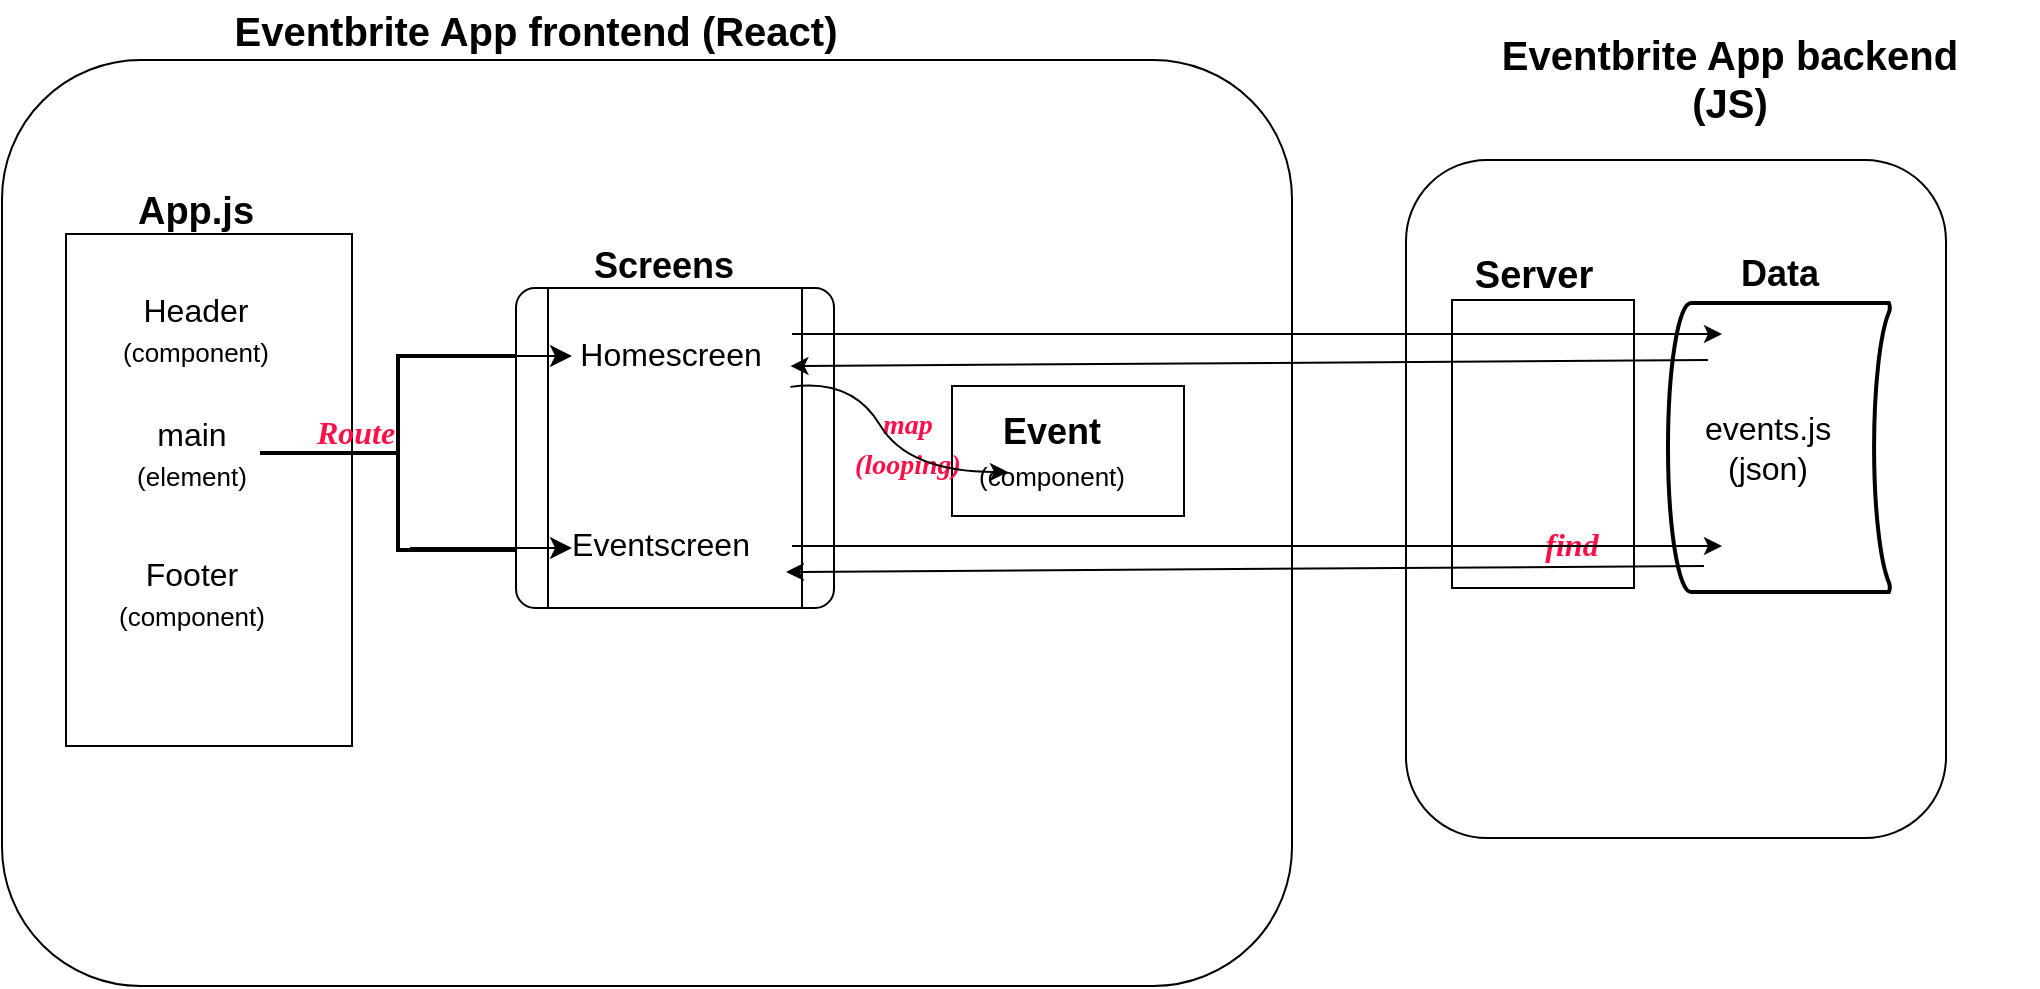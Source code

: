 <mxfile version="22.1.21" type="github">
  <diagram name="Page-1" id="IU5FmQ-pfsMITSKq4W6t">
    <mxGraphModel dx="1450" dy="1334" grid="0" gridSize="10" guides="1" tooltips="1" connect="1" arrows="1" fold="1" page="0" pageScale="1" pageWidth="1169" pageHeight="826" math="0" shadow="0">
      <root>
        <mxCell id="0" />
        <mxCell id="1" parent="0" />
        <mxCell id="ONvkj1hqjfahdjGv-CNz-2" value="" style="rounded=1;whiteSpace=wrap;html=1;fontSize=16;labelBackgroundColor=none;" parent="1" vertex="1">
          <mxGeometry x="-297" y="-439" width="645" height="463" as="geometry" />
        </mxCell>
        <mxCell id="ONvkj1hqjfahdjGv-CNz-40" value="" style="group" parent="1" vertex="1" connectable="0">
          <mxGeometry x="492" y="-361" width="183" height="382" as="geometry" />
        </mxCell>
        <mxCell id="rFSQ5Me2O_QpsrSH47hN-9" value="" style="rounded=1;whiteSpace=wrap;html=1;fontSize=16;labelBackgroundColor=none;" vertex="1" parent="ONvkj1hqjfahdjGv-CNz-40">
          <mxGeometry x="-87" y="-28" width="270" height="339" as="geometry" />
        </mxCell>
        <mxCell id="rFSQ5Me2O_QpsrSH47hN-11" value="" style="group" vertex="1" connectable="0" parent="ONvkj1hqjfahdjGv-CNz-40">
          <mxGeometry x="44" y="12" width="111" height="176" as="geometry" />
        </mxCell>
        <mxCell id="ONvkj1hqjfahdjGv-CNz-23" value="" style="strokeWidth=2;html=1;shape=mxgraph.flowchart.stored_data;whiteSpace=wrap;fontSize=16;labelBackgroundColor=none;" parent="rFSQ5Me2O_QpsrSH47hN-11" vertex="1">
          <mxGeometry y="31.47" width="111" height="144.53" as="geometry" />
        </mxCell>
        <mxCell id="ONvkj1hqjfahdjGv-CNz-24" value="events.js (json)" style="text;strokeColor=none;fillColor=none;html=1;align=center;verticalAlign=middle;whiteSpace=wrap;rounded=0;fontSize=16;labelBackgroundColor=none;" parent="rFSQ5Me2O_QpsrSH47hN-11" vertex="1">
          <mxGeometry x="20" y="86.252" width="60" height="34.967" as="geometry" />
        </mxCell>
        <mxCell id="ONvkj1hqjfahdjGv-CNz-26" value="&lt;b&gt;&lt;font style=&quot;font-size: 18px;&quot;&gt;Data&lt;/font&gt;&lt;/b&gt;" style="text;strokeColor=none;fillColor=none;html=1;align=center;verticalAlign=middle;whiteSpace=wrap;rounded=0;fontSize=16;labelBackgroundColor=none;" parent="rFSQ5Me2O_QpsrSH47hN-11" vertex="1">
          <mxGeometry x="25.5" width="60" height="34.967" as="geometry" />
        </mxCell>
        <mxCell id="rFSQ5Me2O_QpsrSH47hN-12" value="" style="group" vertex="1" connectable="0" parent="ONvkj1hqjfahdjGv-CNz-40">
          <mxGeometry x="-64" y="42" width="158" height="144" as="geometry" />
        </mxCell>
        <mxCell id="rFSQ5Me2O_QpsrSH47hN-13" value="" style="rounded=0;whiteSpace=wrap;html=1;fontSize=16;labelBackgroundColor=none;" vertex="1" parent="rFSQ5Me2O_QpsrSH47hN-12">
          <mxGeometry width="91" height="144" as="geometry" />
        </mxCell>
        <mxCell id="ONvkj1hqjfahdjGv-CNz-31" value="&lt;font color=&quot;#ff0f47&quot; face=&quot;Lucida Console&quot;&gt;&lt;i&gt;&lt;b&gt;find&lt;br&gt;&lt;/b&gt;&lt;/i&gt;&lt;/font&gt;" style="text;strokeColor=none;fillColor=none;html=1;align=center;verticalAlign=middle;whiteSpace=wrap;rounded=0;fontSize=16;" parent="rFSQ5Me2O_QpsrSH47hN-12" vertex="1">
          <mxGeometry x="-38" y="106.75" width="196" height="30.5" as="geometry" />
        </mxCell>
        <mxCell id="rFSQ5Me2O_QpsrSH47hN-16" value="&lt;span style=&quot;font-size: 19px;&quot;&gt;&lt;b&gt;Server&lt;/b&gt;&lt;/span&gt;" style="text;strokeColor=none;fillColor=none;html=1;align=center;verticalAlign=middle;whiteSpace=wrap;rounded=0;fontSize=16;labelBackgroundColor=none;" vertex="1" parent="ONvkj1hqjfahdjGv-CNz-40">
          <mxGeometry x="-53" y="15" width="60" height="30" as="geometry" />
        </mxCell>
        <mxCell id="ONvkj1hqjfahdjGv-CNz-3" value="&lt;b&gt;&lt;font style=&quot;font-size: 20px;&quot;&gt;Eventbrite App frontend (React)&lt;/font&gt;&lt;/b&gt;" style="text;strokeColor=none;fillColor=none;html=1;align=center;verticalAlign=middle;whiteSpace=wrap;rounded=0;fontSize=16;labelBackgroundColor=none;" parent="1" vertex="1">
          <mxGeometry x="-184" y="-469" width="308" height="30" as="geometry" />
        </mxCell>
        <mxCell id="ONvkj1hqjfahdjGv-CNz-9" value="" style="group;labelBackgroundColor=none;" parent="1" vertex="1" connectable="0">
          <mxGeometry x="-265" y="-378" width="537" height="282" as="geometry" />
        </mxCell>
        <mxCell id="ONvkj1hqjfahdjGv-CNz-4" value="" style="rounded=0;whiteSpace=wrap;html=1;fontSize=16;labelBackgroundColor=none;" parent="ONvkj1hqjfahdjGv-CNz-9" vertex="1">
          <mxGeometry y="26" width="143" height="256" as="geometry" />
        </mxCell>
        <mxCell id="ONvkj1hqjfahdjGv-CNz-5" value="&lt;font style=&quot;font-size: 19px;&quot;&gt;&lt;b&gt;App.js&lt;/b&gt;&lt;/font&gt;" style="text;strokeColor=none;fillColor=none;html=1;align=center;verticalAlign=middle;whiteSpace=wrap;rounded=0;fontSize=16;labelBackgroundColor=none;" parent="ONvkj1hqjfahdjGv-CNz-9" vertex="1">
          <mxGeometry x="35" width="60" height="30" as="geometry" />
        </mxCell>
        <mxCell id="ONvkj1hqjfahdjGv-CNz-6" value="Header &lt;font style=&quot;font-size: 13px;&quot;&gt;(component)&lt;/font&gt;" style="text;strokeColor=none;fillColor=none;html=1;align=center;verticalAlign=middle;whiteSpace=wrap;rounded=0;fontSize=16;labelBackgroundColor=none;" parent="ONvkj1hqjfahdjGv-CNz-9" vertex="1">
          <mxGeometry x="2" y="59" width="126" height="30" as="geometry" />
        </mxCell>
        <mxCell id="ONvkj1hqjfahdjGv-CNz-7" value="main&lt;br&gt;&lt;font style=&quot;font-size: 13px;&quot;&gt;(element)&lt;/font&gt;" style="text;strokeColor=none;fillColor=none;html=1;align=center;verticalAlign=middle;whiteSpace=wrap;rounded=0;fontSize=16;labelBackgroundColor=none;" parent="ONvkj1hqjfahdjGv-CNz-9" vertex="1">
          <mxGeometry y="121" width="126" height="30" as="geometry" />
        </mxCell>
        <mxCell id="ONvkj1hqjfahdjGv-CNz-8" value="Footer &lt;font style=&quot;font-size: 13px;&quot;&gt;(component)&lt;/font&gt;" style="text;strokeColor=none;fillColor=none;html=1;align=center;verticalAlign=middle;whiteSpace=wrap;rounded=0;fontSize=16;labelBackgroundColor=none;" parent="ONvkj1hqjfahdjGv-CNz-9" vertex="1">
          <mxGeometry x="3" y="191" width="120" height="30" as="geometry" />
        </mxCell>
        <mxCell id="ONvkj1hqjfahdjGv-CNz-10" value="" style="strokeWidth=2;html=1;shape=mxgraph.flowchart.annotation_2;align=left;labelPosition=right;pointerEvents=1;fontSize=16;labelBackgroundColor=none;" parent="ONvkj1hqjfahdjGv-CNz-9" vertex="1">
          <mxGeometry x="97" y="87" width="138" height="97" as="geometry" />
        </mxCell>
        <mxCell id="ONvkj1hqjfahdjGv-CNz-11" value="" style="verticalLabelPosition=bottom;verticalAlign=top;html=1;shape=process;whiteSpace=wrap;rounded=1;size=0.099;arcSize=6;fontSize=16;labelBackgroundColor=none;" parent="ONvkj1hqjfahdjGv-CNz-9" vertex="1">
          <mxGeometry x="225" y="53" width="159" height="160" as="geometry" />
        </mxCell>
        <mxCell id="ONvkj1hqjfahdjGv-CNz-12" value="&lt;b&gt;&lt;font style=&quot;font-size: 18px;&quot;&gt;Screens&lt;/font&gt;&lt;/b&gt;" style="text;strokeColor=none;fillColor=none;html=1;align=center;verticalAlign=middle;whiteSpace=wrap;rounded=0;fontSize=16;labelBackgroundColor=none;" parent="ONvkj1hqjfahdjGv-CNz-9" vertex="1">
          <mxGeometry x="269" y="27" width="60" height="30" as="geometry" />
        </mxCell>
        <mxCell id="ONvkj1hqjfahdjGv-CNz-15" value="Homescreen" style="text;strokeColor=none;fillColor=none;html=1;align=center;verticalAlign=middle;whiteSpace=wrap;rounded=0;fontSize=16;labelBackgroundColor=none;" parent="ONvkj1hqjfahdjGv-CNz-9" vertex="1">
          <mxGeometry x="274" y="71" width="57" height="30" as="geometry" />
        </mxCell>
        <mxCell id="ONvkj1hqjfahdjGv-CNz-20" style="edgeStyle=none;curved=1;rounded=0;orthogonalLoop=1;jettySize=auto;html=1;exitX=0.5;exitY=1;exitDx=0;exitDy=0;fontSize=12;startSize=8;endSize=8;labelBackgroundColor=none;fontColor=default;" parent="ONvkj1hqjfahdjGv-CNz-9" edge="1">
          <mxGeometry relative="1" as="geometry">
            <mxPoint x="172" y="87" as="sourcePoint" />
            <mxPoint x="253" y="87" as="targetPoint" />
          </mxGeometry>
        </mxCell>
        <mxCell id="ONvkj1hqjfahdjGv-CNz-21" style="edgeStyle=none;curved=1;rounded=0;orthogonalLoop=1;jettySize=auto;html=1;exitX=0.5;exitY=1;exitDx=0;exitDy=0;fontSize=12;startSize=8;endSize=8;labelBackgroundColor=none;fontColor=default;" parent="ONvkj1hqjfahdjGv-CNz-9" edge="1">
          <mxGeometry relative="1" as="geometry">
            <mxPoint x="172" y="183" as="sourcePoint" />
            <mxPoint x="253" y="183" as="targetPoint" />
          </mxGeometry>
        </mxCell>
        <mxCell id="ONvkj1hqjfahdjGv-CNz-22" value="Eventscreen" style="text;strokeColor=none;fillColor=none;html=1;align=center;verticalAlign=middle;whiteSpace=wrap;rounded=0;fontSize=16;labelBackgroundColor=none;" parent="ONvkj1hqjfahdjGv-CNz-9" vertex="1">
          <mxGeometry x="269" y="166" width="57" height="30" as="geometry" />
        </mxCell>
        <mxCell id="ONvkj1hqjfahdjGv-CNz-30" value="&lt;font color=&quot;#ff0f47&quot; face=&quot;Lucida Console&quot;&gt;&lt;i&gt;&lt;b&gt;Route&lt;/b&gt;&lt;/i&gt;&lt;/font&gt;" style="text;strokeColor=none;fillColor=none;html=1;align=center;verticalAlign=middle;whiteSpace=wrap;rounded=0;fontSize=16;" parent="ONvkj1hqjfahdjGv-CNz-9" vertex="1">
          <mxGeometry x="115" y="110" width="60" height="30" as="geometry" />
        </mxCell>
        <mxCell id="rFSQ5Me2O_QpsrSH47hN-18" value="" style="endArrow=classic;html=1;rounded=0;" edge="1" parent="ONvkj1hqjfahdjGv-CNz-9">
          <mxGeometry width="50" height="50" relative="1" as="geometry">
            <mxPoint x="363" y="76" as="sourcePoint" />
            <mxPoint x="828" y="76" as="targetPoint" />
          </mxGeometry>
        </mxCell>
        <mxCell id="rFSQ5Me2O_QpsrSH47hN-7" value="" style="group" vertex="1" connectable="0" parent="1">
          <mxGeometry x="178" y="-276" width="116" height="65" as="geometry" />
        </mxCell>
        <mxCell id="ONvkj1hqjfahdjGv-CNz-28" value="" style="rounded=0;whiteSpace=wrap;html=1;fontSize=16;labelBackgroundColor=none;" parent="rFSQ5Me2O_QpsrSH47hN-7" vertex="1">
          <mxGeometry width="116" height="65" as="geometry" />
        </mxCell>
        <mxCell id="ONvkj1hqjfahdjGv-CNz-29" value="&lt;font style=&quot;font-size: 13px;&quot;&gt;&lt;b style=&quot;font-size: 18px;&quot;&gt;Event&lt;/b&gt;&lt;br&gt;(&lt;font style=&quot;font-size: 13px;&quot;&gt;component&lt;/font&gt;)&lt;br&gt;&lt;/font&gt;" style="text;strokeColor=none;fillColor=none;html=1;align=center;verticalAlign=middle;whiteSpace=wrap;rounded=0;fontSize=16;labelBackgroundColor=none;" parent="rFSQ5Me2O_QpsrSH47hN-7" vertex="1">
          <mxGeometry x="22.272" y="24.167" width="55.68" height="16.667" as="geometry" />
        </mxCell>
        <mxCell id="ONvkj1hqjfahdjGv-CNz-32" value="&lt;font size=&quot;1&quot; color=&quot;#ff0f47&quot; face=&quot;Lucida Console&quot;&gt;&lt;i&gt;&lt;b style=&quot;font-size: 14px;&quot;&gt;map (looping)&lt;/b&gt;&lt;/i&gt;&lt;/font&gt;" style="text;strokeColor=none;fillColor=none;html=1;align=center;verticalAlign=middle;whiteSpace=wrap;rounded=0;fontSize=16;" parent="rFSQ5Me2O_QpsrSH47hN-7" vertex="1">
          <mxGeometry x="-52" y="13" width="60" height="30" as="geometry" />
        </mxCell>
        <mxCell id="rFSQ5Me2O_QpsrSH47hN-10" value="&lt;b&gt;&lt;font style=&quot;font-size: 20px;&quot;&gt;Eventbrite App backend&lt;br&gt;(JS)&lt;/font&gt;&lt;/b&gt;" style="text;strokeColor=none;fillColor=none;html=1;align=center;verticalAlign=middle;whiteSpace=wrap;rounded=0;fontSize=16;labelBackgroundColor=none;" vertex="1" parent="1">
          <mxGeometry x="413" y="-445" width="308" height="30" as="geometry" />
        </mxCell>
        <mxCell id="rFSQ5Me2O_QpsrSH47hN-19" value="" style="endArrow=classic;html=1;rounded=0;entryX=0.863;entryY=0.244;entryDx=0;entryDy=0;entryPerimeter=0;" edge="1" parent="1" target="ONvkj1hqjfahdjGv-CNz-11">
          <mxGeometry width="50" height="50" relative="1" as="geometry">
            <mxPoint x="556" y="-289" as="sourcePoint" />
            <mxPoint x="206" y="-233" as="targetPoint" />
          </mxGeometry>
        </mxCell>
        <mxCell id="rFSQ5Me2O_QpsrSH47hN-20" value="" style="curved=1;endArrow=classic;html=1;rounded=0;exitX=0.863;exitY=0.309;exitDx=0;exitDy=0;exitPerimeter=0;" edge="1" parent="1" source="ONvkj1hqjfahdjGv-CNz-11">
          <mxGeometry width="50" height="50" relative="1" as="geometry">
            <mxPoint x="156" y="-183" as="sourcePoint" />
            <mxPoint x="206" y="-233" as="targetPoint" />
            <Array as="points">
              <mxPoint x="128" y="-280" />
              <mxPoint x="156" y="-233" />
            </Array>
          </mxGeometry>
        </mxCell>
        <mxCell id="rFSQ5Me2O_QpsrSH47hN-22" value="" style="endArrow=classic;html=1;rounded=0;" edge="1" parent="1">
          <mxGeometry width="50" height="50" relative="1" as="geometry">
            <mxPoint x="98" y="-196" as="sourcePoint" />
            <mxPoint x="563" y="-196" as="targetPoint" />
          </mxGeometry>
        </mxCell>
        <mxCell id="rFSQ5Me2O_QpsrSH47hN-23" value="" style="endArrow=classic;html=1;rounded=0;entryX=0.863;entryY=0.244;entryDx=0;entryDy=0;entryPerimeter=0;" edge="1" parent="1">
          <mxGeometry width="50" height="50" relative="1" as="geometry">
            <mxPoint x="554" y="-186" as="sourcePoint" />
            <mxPoint x="95" y="-183" as="targetPoint" />
          </mxGeometry>
        </mxCell>
      </root>
    </mxGraphModel>
  </diagram>
</mxfile>
